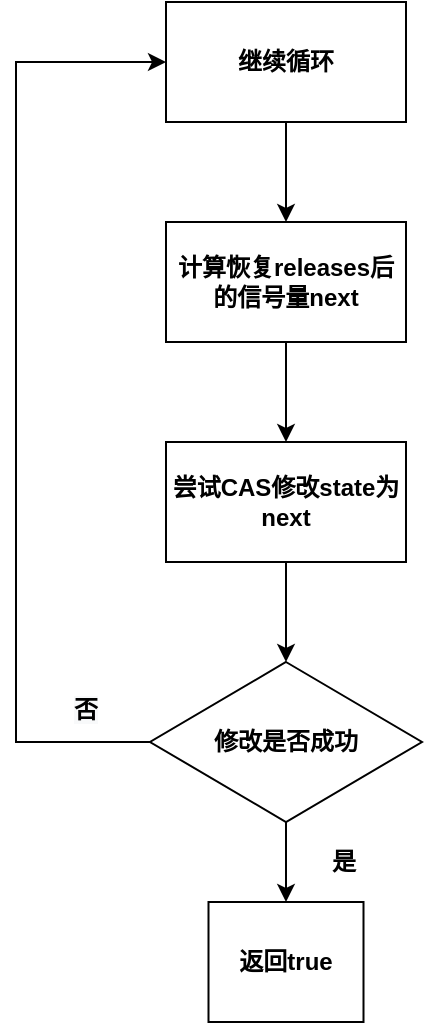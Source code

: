 <mxfile version="15.2.7" type="device"><diagram id="c_qJGm9sTimM-vb3qDgp" name="第 1 页"><mxGraphModel dx="1038" dy="607" grid="1" gridSize="10" guides="1" tooltips="1" connect="1" arrows="1" fold="1" page="1" pageScale="1" pageWidth="827" pageHeight="1169" math="0" shadow="0"><root><mxCell id="0"/><mxCell id="1" parent="0"/><mxCell id="3raxDZQzAPm7t_1kofpu-23" style="edgeStyle=orthogonalEdgeStyle;rounded=0;orthogonalLoop=1;jettySize=auto;html=1;exitX=0.5;exitY=1;exitDx=0;exitDy=0;entryX=0.5;entryY=0;entryDx=0;entryDy=0;" edge="1" parent="1" source="3raxDZQzAPm7t_1kofpu-6" target="3raxDZQzAPm7t_1kofpu-11"><mxGeometry relative="1" as="geometry"/></mxCell><mxCell id="3raxDZQzAPm7t_1kofpu-6" value="&lt;b&gt;继续循环&lt;/b&gt;" style="rounded=0;whiteSpace=wrap;html=1;" vertex="1" parent="1"><mxGeometry x="295" y="220" width="120" height="60" as="geometry"/></mxCell><mxCell id="3raxDZQzAPm7t_1kofpu-24" style="edgeStyle=orthogonalEdgeStyle;rounded=0;orthogonalLoop=1;jettySize=auto;html=1;exitX=0.5;exitY=1;exitDx=0;exitDy=0;entryX=0.5;entryY=0;entryDx=0;entryDy=0;" edge="1" parent="1" source="3raxDZQzAPm7t_1kofpu-11" target="3raxDZQzAPm7t_1kofpu-15"><mxGeometry relative="1" as="geometry"/></mxCell><mxCell id="3raxDZQzAPm7t_1kofpu-11" value="&lt;b&gt;计算恢复releases后的信号量next&lt;/b&gt;" style="rounded=0;whiteSpace=wrap;html=1;" vertex="1" parent="1"><mxGeometry x="295" y="330" width="120" height="60" as="geometry"/></mxCell><mxCell id="3raxDZQzAPm7t_1kofpu-14" style="edgeStyle=orthogonalEdgeStyle;rounded=0;orthogonalLoop=1;jettySize=auto;html=1;exitX=0.5;exitY=1;exitDx=0;exitDy=0;entryX=0.5;entryY=0;entryDx=0;entryDy=0;" edge="1" parent="1" source="3raxDZQzAPm7t_1kofpu-15" target="3raxDZQzAPm7t_1kofpu-18"><mxGeometry relative="1" as="geometry"/></mxCell><mxCell id="3raxDZQzAPm7t_1kofpu-15" value="&lt;b&gt;尝试CAS修改state为next&lt;/b&gt;" style="rounded=0;whiteSpace=wrap;html=1;" vertex="1" parent="1"><mxGeometry x="295" y="440" width="120" height="60" as="geometry"/></mxCell><mxCell id="3raxDZQzAPm7t_1kofpu-16" style="edgeStyle=orthogonalEdgeStyle;rounded=0;orthogonalLoop=1;jettySize=auto;html=1;exitX=0.5;exitY=1;exitDx=0;exitDy=0;entryX=0.5;entryY=0;entryDx=0;entryDy=0;" edge="1" parent="1" source="3raxDZQzAPm7t_1kofpu-18" target="3raxDZQzAPm7t_1kofpu-19"><mxGeometry relative="1" as="geometry"/></mxCell><mxCell id="3raxDZQzAPm7t_1kofpu-17" style="edgeStyle=orthogonalEdgeStyle;rounded=0;orthogonalLoop=1;jettySize=auto;html=1;exitX=0;exitY=0.5;exitDx=0;exitDy=0;entryX=0;entryY=0.5;entryDx=0;entryDy=0;" edge="1" parent="1" source="3raxDZQzAPm7t_1kofpu-18" target="3raxDZQzAPm7t_1kofpu-6"><mxGeometry relative="1" as="geometry"><Array as="points"><mxPoint x="220" y="590"/><mxPoint x="220" y="250"/></Array></mxGeometry></mxCell><mxCell id="3raxDZQzAPm7t_1kofpu-18" value="&lt;b&gt;修改是否成功&lt;/b&gt;" style="rhombus;whiteSpace=wrap;html=1;" vertex="1" parent="1"><mxGeometry x="287" y="550" width="136" height="80" as="geometry"/></mxCell><mxCell id="3raxDZQzAPm7t_1kofpu-19" value="&lt;b&gt;返回true&lt;br&gt;&lt;/b&gt;" style="rounded=0;whiteSpace=wrap;html=1;" vertex="1" parent="1"><mxGeometry x="316.25" y="670" width="77.5" height="60" as="geometry"/></mxCell><mxCell id="3raxDZQzAPm7t_1kofpu-20" value="&lt;b&gt;是&lt;/b&gt;" style="text;html=1;strokeColor=none;fillColor=none;align=center;verticalAlign=middle;whiteSpace=wrap;rounded=0;" vertex="1" parent="1"><mxGeometry x="364" y="640" width="40" height="20" as="geometry"/></mxCell><mxCell id="3raxDZQzAPm7t_1kofpu-21" value="&lt;b style=&quot;color: rgb(0 , 0 , 0) ; font-family: &amp;#34;helvetica&amp;#34; ; font-size: 12px ; font-style: normal ; letter-spacing: normal ; text-align: center ; text-indent: 0px ; text-transform: none ; word-spacing: 0px ; background-color: rgb(248 , 249 , 250)&quot;&gt;否&lt;/b&gt;" style="text;whiteSpace=wrap;html=1;" vertex="1" parent="1"><mxGeometry x="247" y="560" width="40" height="30" as="geometry"/></mxCell></root></mxGraphModel></diagram></mxfile>